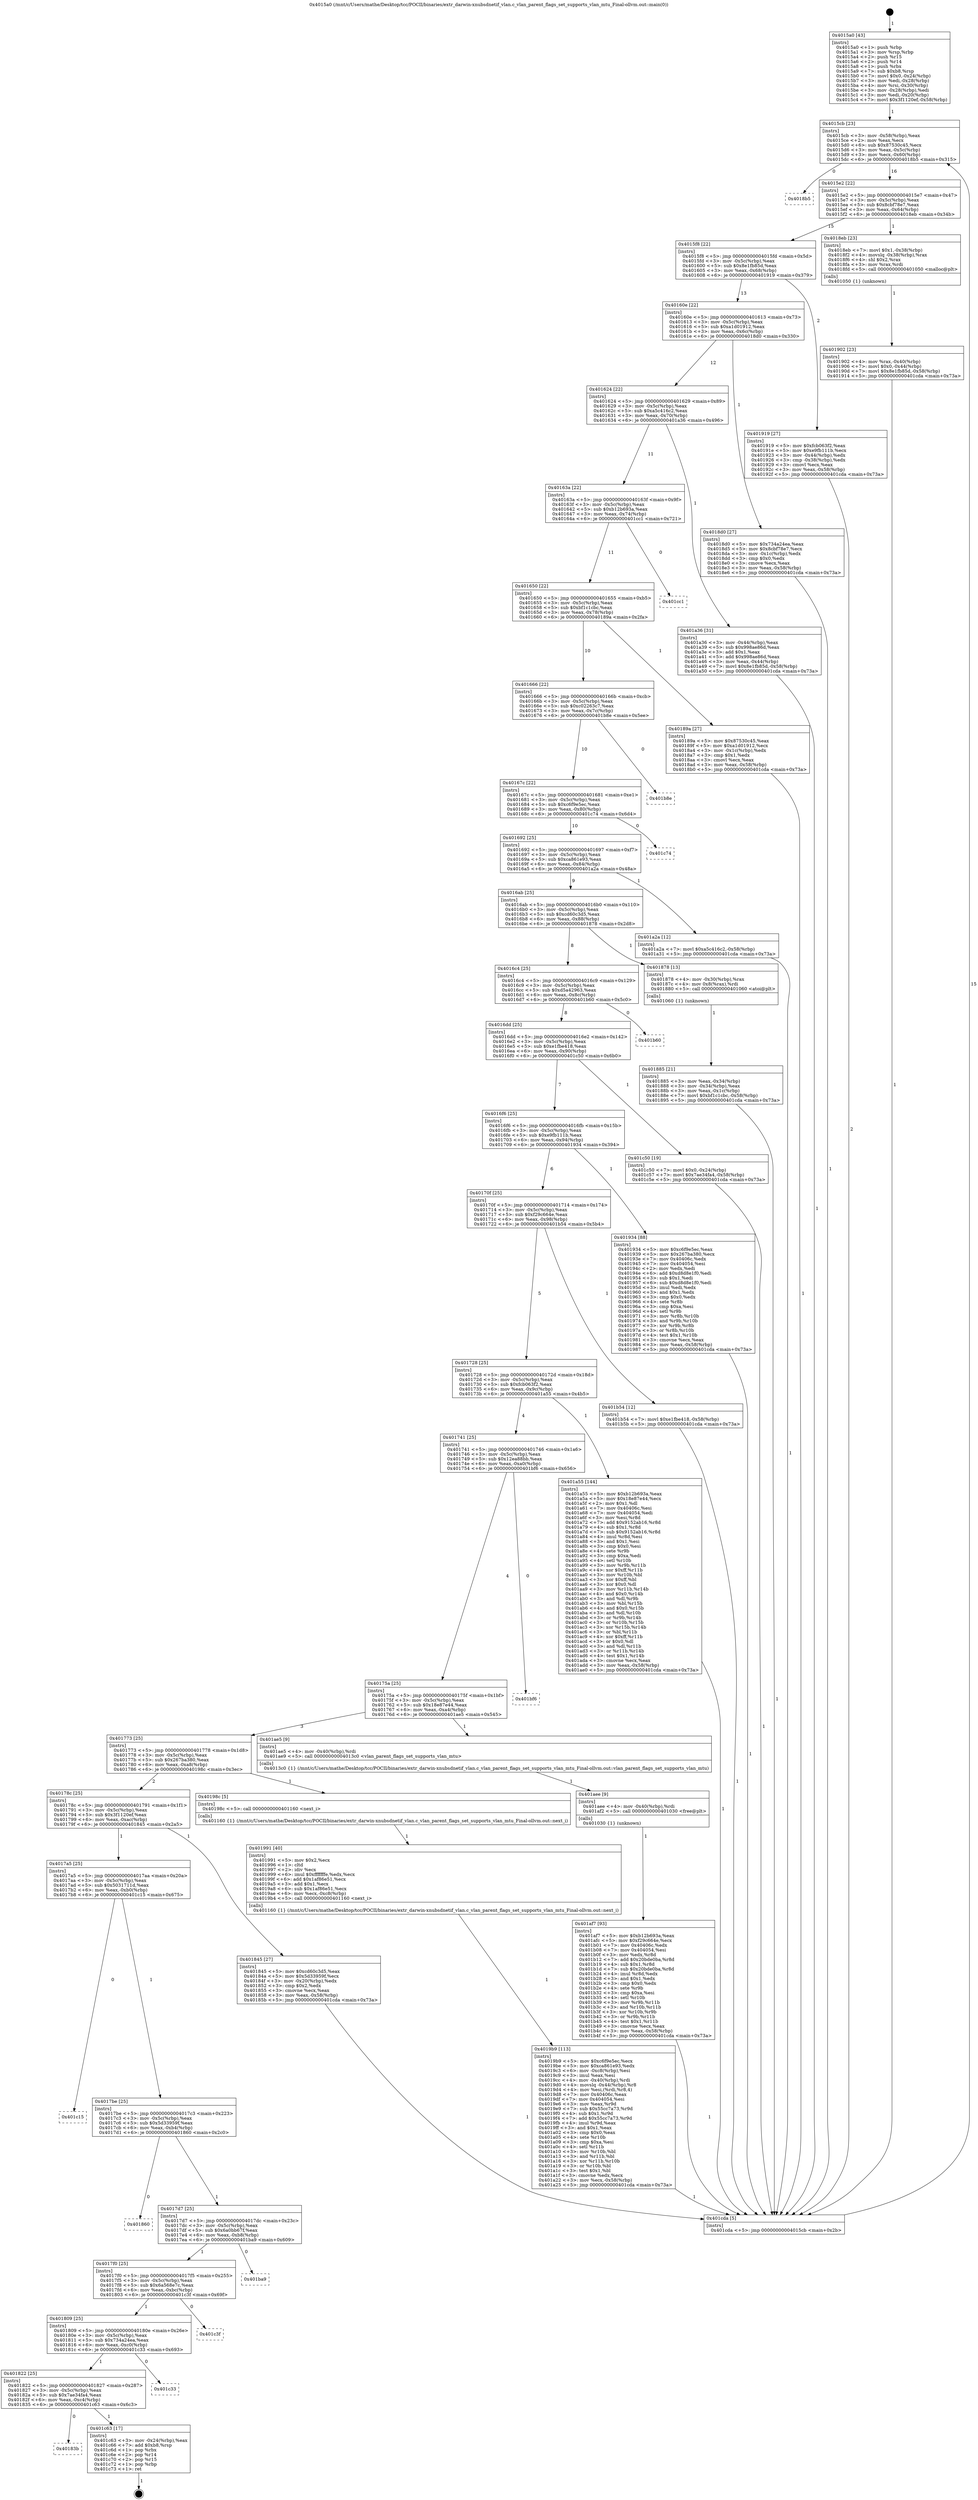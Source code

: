 digraph "0x4015a0" {
  label = "0x4015a0 (/mnt/c/Users/mathe/Desktop/tcc/POCII/binaries/extr_darwin-xnubsdnetif_vlan.c_vlan_parent_flags_set_supports_vlan_mtu_Final-ollvm.out::main(0))"
  labelloc = "t"
  node[shape=record]

  Entry [label="",width=0.3,height=0.3,shape=circle,fillcolor=black,style=filled]
  "0x4015cb" [label="{
     0x4015cb [23]\l
     | [instrs]\l
     &nbsp;&nbsp;0x4015cb \<+3\>: mov -0x58(%rbp),%eax\l
     &nbsp;&nbsp;0x4015ce \<+2\>: mov %eax,%ecx\l
     &nbsp;&nbsp;0x4015d0 \<+6\>: sub $0x87530c45,%ecx\l
     &nbsp;&nbsp;0x4015d6 \<+3\>: mov %eax,-0x5c(%rbp)\l
     &nbsp;&nbsp;0x4015d9 \<+3\>: mov %ecx,-0x60(%rbp)\l
     &nbsp;&nbsp;0x4015dc \<+6\>: je 00000000004018b5 \<main+0x315\>\l
  }"]
  "0x4018b5" [label="{
     0x4018b5\l
  }", style=dashed]
  "0x4015e2" [label="{
     0x4015e2 [22]\l
     | [instrs]\l
     &nbsp;&nbsp;0x4015e2 \<+5\>: jmp 00000000004015e7 \<main+0x47\>\l
     &nbsp;&nbsp;0x4015e7 \<+3\>: mov -0x5c(%rbp),%eax\l
     &nbsp;&nbsp;0x4015ea \<+5\>: sub $0x8cbf78e7,%eax\l
     &nbsp;&nbsp;0x4015ef \<+3\>: mov %eax,-0x64(%rbp)\l
     &nbsp;&nbsp;0x4015f2 \<+6\>: je 00000000004018eb \<main+0x34b\>\l
  }"]
  Exit [label="",width=0.3,height=0.3,shape=circle,fillcolor=black,style=filled,peripheries=2]
  "0x4018eb" [label="{
     0x4018eb [23]\l
     | [instrs]\l
     &nbsp;&nbsp;0x4018eb \<+7\>: movl $0x1,-0x38(%rbp)\l
     &nbsp;&nbsp;0x4018f2 \<+4\>: movslq -0x38(%rbp),%rax\l
     &nbsp;&nbsp;0x4018f6 \<+4\>: shl $0x2,%rax\l
     &nbsp;&nbsp;0x4018fa \<+3\>: mov %rax,%rdi\l
     &nbsp;&nbsp;0x4018fd \<+5\>: call 0000000000401050 \<malloc@plt\>\l
     | [calls]\l
     &nbsp;&nbsp;0x401050 \{1\} (unknown)\l
  }"]
  "0x4015f8" [label="{
     0x4015f8 [22]\l
     | [instrs]\l
     &nbsp;&nbsp;0x4015f8 \<+5\>: jmp 00000000004015fd \<main+0x5d\>\l
     &nbsp;&nbsp;0x4015fd \<+3\>: mov -0x5c(%rbp),%eax\l
     &nbsp;&nbsp;0x401600 \<+5\>: sub $0x8e1fb85d,%eax\l
     &nbsp;&nbsp;0x401605 \<+3\>: mov %eax,-0x68(%rbp)\l
     &nbsp;&nbsp;0x401608 \<+6\>: je 0000000000401919 \<main+0x379\>\l
  }"]
  "0x40183b" [label="{
     0x40183b\l
  }", style=dashed]
  "0x401919" [label="{
     0x401919 [27]\l
     | [instrs]\l
     &nbsp;&nbsp;0x401919 \<+5\>: mov $0xfcb063f2,%eax\l
     &nbsp;&nbsp;0x40191e \<+5\>: mov $0xe9fb111b,%ecx\l
     &nbsp;&nbsp;0x401923 \<+3\>: mov -0x44(%rbp),%edx\l
     &nbsp;&nbsp;0x401926 \<+3\>: cmp -0x38(%rbp),%edx\l
     &nbsp;&nbsp;0x401929 \<+3\>: cmovl %ecx,%eax\l
     &nbsp;&nbsp;0x40192c \<+3\>: mov %eax,-0x58(%rbp)\l
     &nbsp;&nbsp;0x40192f \<+5\>: jmp 0000000000401cda \<main+0x73a\>\l
  }"]
  "0x40160e" [label="{
     0x40160e [22]\l
     | [instrs]\l
     &nbsp;&nbsp;0x40160e \<+5\>: jmp 0000000000401613 \<main+0x73\>\l
     &nbsp;&nbsp;0x401613 \<+3\>: mov -0x5c(%rbp),%eax\l
     &nbsp;&nbsp;0x401616 \<+5\>: sub $0xa1d01912,%eax\l
     &nbsp;&nbsp;0x40161b \<+3\>: mov %eax,-0x6c(%rbp)\l
     &nbsp;&nbsp;0x40161e \<+6\>: je 00000000004018d0 \<main+0x330\>\l
  }"]
  "0x401c63" [label="{
     0x401c63 [17]\l
     | [instrs]\l
     &nbsp;&nbsp;0x401c63 \<+3\>: mov -0x24(%rbp),%eax\l
     &nbsp;&nbsp;0x401c66 \<+7\>: add $0xb8,%rsp\l
     &nbsp;&nbsp;0x401c6d \<+1\>: pop %rbx\l
     &nbsp;&nbsp;0x401c6e \<+2\>: pop %r14\l
     &nbsp;&nbsp;0x401c70 \<+2\>: pop %r15\l
     &nbsp;&nbsp;0x401c72 \<+1\>: pop %rbp\l
     &nbsp;&nbsp;0x401c73 \<+1\>: ret\l
  }"]
  "0x4018d0" [label="{
     0x4018d0 [27]\l
     | [instrs]\l
     &nbsp;&nbsp;0x4018d0 \<+5\>: mov $0x734a24ea,%eax\l
     &nbsp;&nbsp;0x4018d5 \<+5\>: mov $0x8cbf78e7,%ecx\l
     &nbsp;&nbsp;0x4018da \<+3\>: mov -0x1c(%rbp),%edx\l
     &nbsp;&nbsp;0x4018dd \<+3\>: cmp $0x0,%edx\l
     &nbsp;&nbsp;0x4018e0 \<+3\>: cmove %ecx,%eax\l
     &nbsp;&nbsp;0x4018e3 \<+3\>: mov %eax,-0x58(%rbp)\l
     &nbsp;&nbsp;0x4018e6 \<+5\>: jmp 0000000000401cda \<main+0x73a\>\l
  }"]
  "0x401624" [label="{
     0x401624 [22]\l
     | [instrs]\l
     &nbsp;&nbsp;0x401624 \<+5\>: jmp 0000000000401629 \<main+0x89\>\l
     &nbsp;&nbsp;0x401629 \<+3\>: mov -0x5c(%rbp),%eax\l
     &nbsp;&nbsp;0x40162c \<+5\>: sub $0xa5c416c2,%eax\l
     &nbsp;&nbsp;0x401631 \<+3\>: mov %eax,-0x70(%rbp)\l
     &nbsp;&nbsp;0x401634 \<+6\>: je 0000000000401a36 \<main+0x496\>\l
  }"]
  "0x401822" [label="{
     0x401822 [25]\l
     | [instrs]\l
     &nbsp;&nbsp;0x401822 \<+5\>: jmp 0000000000401827 \<main+0x287\>\l
     &nbsp;&nbsp;0x401827 \<+3\>: mov -0x5c(%rbp),%eax\l
     &nbsp;&nbsp;0x40182a \<+5\>: sub $0x7ae34fa4,%eax\l
     &nbsp;&nbsp;0x40182f \<+6\>: mov %eax,-0xc4(%rbp)\l
     &nbsp;&nbsp;0x401835 \<+6\>: je 0000000000401c63 \<main+0x6c3\>\l
  }"]
  "0x401a36" [label="{
     0x401a36 [31]\l
     | [instrs]\l
     &nbsp;&nbsp;0x401a36 \<+3\>: mov -0x44(%rbp),%eax\l
     &nbsp;&nbsp;0x401a39 \<+5\>: sub $0x998ae86d,%eax\l
     &nbsp;&nbsp;0x401a3e \<+3\>: add $0x1,%eax\l
     &nbsp;&nbsp;0x401a41 \<+5\>: add $0x998ae86d,%eax\l
     &nbsp;&nbsp;0x401a46 \<+3\>: mov %eax,-0x44(%rbp)\l
     &nbsp;&nbsp;0x401a49 \<+7\>: movl $0x8e1fb85d,-0x58(%rbp)\l
     &nbsp;&nbsp;0x401a50 \<+5\>: jmp 0000000000401cda \<main+0x73a\>\l
  }"]
  "0x40163a" [label="{
     0x40163a [22]\l
     | [instrs]\l
     &nbsp;&nbsp;0x40163a \<+5\>: jmp 000000000040163f \<main+0x9f\>\l
     &nbsp;&nbsp;0x40163f \<+3\>: mov -0x5c(%rbp),%eax\l
     &nbsp;&nbsp;0x401642 \<+5\>: sub $0xb12b693a,%eax\l
     &nbsp;&nbsp;0x401647 \<+3\>: mov %eax,-0x74(%rbp)\l
     &nbsp;&nbsp;0x40164a \<+6\>: je 0000000000401cc1 \<main+0x721\>\l
  }"]
  "0x401c33" [label="{
     0x401c33\l
  }", style=dashed]
  "0x401cc1" [label="{
     0x401cc1\l
  }", style=dashed]
  "0x401650" [label="{
     0x401650 [22]\l
     | [instrs]\l
     &nbsp;&nbsp;0x401650 \<+5\>: jmp 0000000000401655 \<main+0xb5\>\l
     &nbsp;&nbsp;0x401655 \<+3\>: mov -0x5c(%rbp),%eax\l
     &nbsp;&nbsp;0x401658 \<+5\>: sub $0xbf1c1cbc,%eax\l
     &nbsp;&nbsp;0x40165d \<+3\>: mov %eax,-0x78(%rbp)\l
     &nbsp;&nbsp;0x401660 \<+6\>: je 000000000040189a \<main+0x2fa\>\l
  }"]
  "0x401809" [label="{
     0x401809 [25]\l
     | [instrs]\l
     &nbsp;&nbsp;0x401809 \<+5\>: jmp 000000000040180e \<main+0x26e\>\l
     &nbsp;&nbsp;0x40180e \<+3\>: mov -0x5c(%rbp),%eax\l
     &nbsp;&nbsp;0x401811 \<+5\>: sub $0x734a24ea,%eax\l
     &nbsp;&nbsp;0x401816 \<+6\>: mov %eax,-0xc0(%rbp)\l
     &nbsp;&nbsp;0x40181c \<+6\>: je 0000000000401c33 \<main+0x693\>\l
  }"]
  "0x40189a" [label="{
     0x40189a [27]\l
     | [instrs]\l
     &nbsp;&nbsp;0x40189a \<+5\>: mov $0x87530c45,%eax\l
     &nbsp;&nbsp;0x40189f \<+5\>: mov $0xa1d01912,%ecx\l
     &nbsp;&nbsp;0x4018a4 \<+3\>: mov -0x1c(%rbp),%edx\l
     &nbsp;&nbsp;0x4018a7 \<+3\>: cmp $0x1,%edx\l
     &nbsp;&nbsp;0x4018aa \<+3\>: cmovl %ecx,%eax\l
     &nbsp;&nbsp;0x4018ad \<+3\>: mov %eax,-0x58(%rbp)\l
     &nbsp;&nbsp;0x4018b0 \<+5\>: jmp 0000000000401cda \<main+0x73a\>\l
  }"]
  "0x401666" [label="{
     0x401666 [22]\l
     | [instrs]\l
     &nbsp;&nbsp;0x401666 \<+5\>: jmp 000000000040166b \<main+0xcb\>\l
     &nbsp;&nbsp;0x40166b \<+3\>: mov -0x5c(%rbp),%eax\l
     &nbsp;&nbsp;0x40166e \<+5\>: sub $0xc02263c7,%eax\l
     &nbsp;&nbsp;0x401673 \<+3\>: mov %eax,-0x7c(%rbp)\l
     &nbsp;&nbsp;0x401676 \<+6\>: je 0000000000401b8e \<main+0x5ee\>\l
  }"]
  "0x401c3f" [label="{
     0x401c3f\l
  }", style=dashed]
  "0x401b8e" [label="{
     0x401b8e\l
  }", style=dashed]
  "0x40167c" [label="{
     0x40167c [22]\l
     | [instrs]\l
     &nbsp;&nbsp;0x40167c \<+5\>: jmp 0000000000401681 \<main+0xe1\>\l
     &nbsp;&nbsp;0x401681 \<+3\>: mov -0x5c(%rbp),%eax\l
     &nbsp;&nbsp;0x401684 \<+5\>: sub $0xc6f9e5ec,%eax\l
     &nbsp;&nbsp;0x401689 \<+3\>: mov %eax,-0x80(%rbp)\l
     &nbsp;&nbsp;0x40168c \<+6\>: je 0000000000401c74 \<main+0x6d4\>\l
  }"]
  "0x4017f0" [label="{
     0x4017f0 [25]\l
     | [instrs]\l
     &nbsp;&nbsp;0x4017f0 \<+5\>: jmp 00000000004017f5 \<main+0x255\>\l
     &nbsp;&nbsp;0x4017f5 \<+3\>: mov -0x5c(%rbp),%eax\l
     &nbsp;&nbsp;0x4017f8 \<+5\>: sub $0x6a568e7c,%eax\l
     &nbsp;&nbsp;0x4017fd \<+6\>: mov %eax,-0xbc(%rbp)\l
     &nbsp;&nbsp;0x401803 \<+6\>: je 0000000000401c3f \<main+0x69f\>\l
  }"]
  "0x401c74" [label="{
     0x401c74\l
  }", style=dashed]
  "0x401692" [label="{
     0x401692 [25]\l
     | [instrs]\l
     &nbsp;&nbsp;0x401692 \<+5\>: jmp 0000000000401697 \<main+0xf7\>\l
     &nbsp;&nbsp;0x401697 \<+3\>: mov -0x5c(%rbp),%eax\l
     &nbsp;&nbsp;0x40169a \<+5\>: sub $0xca861e93,%eax\l
     &nbsp;&nbsp;0x40169f \<+6\>: mov %eax,-0x84(%rbp)\l
     &nbsp;&nbsp;0x4016a5 \<+6\>: je 0000000000401a2a \<main+0x48a\>\l
  }"]
  "0x401ba9" [label="{
     0x401ba9\l
  }", style=dashed]
  "0x401a2a" [label="{
     0x401a2a [12]\l
     | [instrs]\l
     &nbsp;&nbsp;0x401a2a \<+7\>: movl $0xa5c416c2,-0x58(%rbp)\l
     &nbsp;&nbsp;0x401a31 \<+5\>: jmp 0000000000401cda \<main+0x73a\>\l
  }"]
  "0x4016ab" [label="{
     0x4016ab [25]\l
     | [instrs]\l
     &nbsp;&nbsp;0x4016ab \<+5\>: jmp 00000000004016b0 \<main+0x110\>\l
     &nbsp;&nbsp;0x4016b0 \<+3\>: mov -0x5c(%rbp),%eax\l
     &nbsp;&nbsp;0x4016b3 \<+5\>: sub $0xcd60c3d5,%eax\l
     &nbsp;&nbsp;0x4016b8 \<+6\>: mov %eax,-0x88(%rbp)\l
     &nbsp;&nbsp;0x4016be \<+6\>: je 0000000000401878 \<main+0x2d8\>\l
  }"]
  "0x4017d7" [label="{
     0x4017d7 [25]\l
     | [instrs]\l
     &nbsp;&nbsp;0x4017d7 \<+5\>: jmp 00000000004017dc \<main+0x23c\>\l
     &nbsp;&nbsp;0x4017dc \<+3\>: mov -0x5c(%rbp),%eax\l
     &nbsp;&nbsp;0x4017df \<+5\>: sub $0x6a0bb67f,%eax\l
     &nbsp;&nbsp;0x4017e4 \<+6\>: mov %eax,-0xb8(%rbp)\l
     &nbsp;&nbsp;0x4017ea \<+6\>: je 0000000000401ba9 \<main+0x609\>\l
  }"]
  "0x401878" [label="{
     0x401878 [13]\l
     | [instrs]\l
     &nbsp;&nbsp;0x401878 \<+4\>: mov -0x30(%rbp),%rax\l
     &nbsp;&nbsp;0x40187c \<+4\>: mov 0x8(%rax),%rdi\l
     &nbsp;&nbsp;0x401880 \<+5\>: call 0000000000401060 \<atoi@plt\>\l
     | [calls]\l
     &nbsp;&nbsp;0x401060 \{1\} (unknown)\l
  }"]
  "0x4016c4" [label="{
     0x4016c4 [25]\l
     | [instrs]\l
     &nbsp;&nbsp;0x4016c4 \<+5\>: jmp 00000000004016c9 \<main+0x129\>\l
     &nbsp;&nbsp;0x4016c9 \<+3\>: mov -0x5c(%rbp),%eax\l
     &nbsp;&nbsp;0x4016cc \<+5\>: sub $0xd5a42963,%eax\l
     &nbsp;&nbsp;0x4016d1 \<+6\>: mov %eax,-0x8c(%rbp)\l
     &nbsp;&nbsp;0x4016d7 \<+6\>: je 0000000000401b60 \<main+0x5c0\>\l
  }"]
  "0x401860" [label="{
     0x401860\l
  }", style=dashed]
  "0x401b60" [label="{
     0x401b60\l
  }", style=dashed]
  "0x4016dd" [label="{
     0x4016dd [25]\l
     | [instrs]\l
     &nbsp;&nbsp;0x4016dd \<+5\>: jmp 00000000004016e2 \<main+0x142\>\l
     &nbsp;&nbsp;0x4016e2 \<+3\>: mov -0x5c(%rbp),%eax\l
     &nbsp;&nbsp;0x4016e5 \<+5\>: sub $0xe1fbe418,%eax\l
     &nbsp;&nbsp;0x4016ea \<+6\>: mov %eax,-0x90(%rbp)\l
     &nbsp;&nbsp;0x4016f0 \<+6\>: je 0000000000401c50 \<main+0x6b0\>\l
  }"]
  "0x4017be" [label="{
     0x4017be [25]\l
     | [instrs]\l
     &nbsp;&nbsp;0x4017be \<+5\>: jmp 00000000004017c3 \<main+0x223\>\l
     &nbsp;&nbsp;0x4017c3 \<+3\>: mov -0x5c(%rbp),%eax\l
     &nbsp;&nbsp;0x4017c6 \<+5\>: sub $0x5d33959f,%eax\l
     &nbsp;&nbsp;0x4017cb \<+6\>: mov %eax,-0xb4(%rbp)\l
     &nbsp;&nbsp;0x4017d1 \<+6\>: je 0000000000401860 \<main+0x2c0\>\l
  }"]
  "0x401c50" [label="{
     0x401c50 [19]\l
     | [instrs]\l
     &nbsp;&nbsp;0x401c50 \<+7\>: movl $0x0,-0x24(%rbp)\l
     &nbsp;&nbsp;0x401c57 \<+7\>: movl $0x7ae34fa4,-0x58(%rbp)\l
     &nbsp;&nbsp;0x401c5e \<+5\>: jmp 0000000000401cda \<main+0x73a\>\l
  }"]
  "0x4016f6" [label="{
     0x4016f6 [25]\l
     | [instrs]\l
     &nbsp;&nbsp;0x4016f6 \<+5\>: jmp 00000000004016fb \<main+0x15b\>\l
     &nbsp;&nbsp;0x4016fb \<+3\>: mov -0x5c(%rbp),%eax\l
     &nbsp;&nbsp;0x4016fe \<+5\>: sub $0xe9fb111b,%eax\l
     &nbsp;&nbsp;0x401703 \<+6\>: mov %eax,-0x94(%rbp)\l
     &nbsp;&nbsp;0x401709 \<+6\>: je 0000000000401934 \<main+0x394\>\l
  }"]
  "0x401c15" [label="{
     0x401c15\l
  }", style=dashed]
  "0x401934" [label="{
     0x401934 [88]\l
     | [instrs]\l
     &nbsp;&nbsp;0x401934 \<+5\>: mov $0xc6f9e5ec,%eax\l
     &nbsp;&nbsp;0x401939 \<+5\>: mov $0x267ba380,%ecx\l
     &nbsp;&nbsp;0x40193e \<+7\>: mov 0x40406c,%edx\l
     &nbsp;&nbsp;0x401945 \<+7\>: mov 0x404054,%esi\l
     &nbsp;&nbsp;0x40194c \<+2\>: mov %edx,%edi\l
     &nbsp;&nbsp;0x40194e \<+6\>: add $0xd8d8e1f0,%edi\l
     &nbsp;&nbsp;0x401954 \<+3\>: sub $0x1,%edi\l
     &nbsp;&nbsp;0x401957 \<+6\>: sub $0xd8d8e1f0,%edi\l
     &nbsp;&nbsp;0x40195d \<+3\>: imul %edi,%edx\l
     &nbsp;&nbsp;0x401960 \<+3\>: and $0x1,%edx\l
     &nbsp;&nbsp;0x401963 \<+3\>: cmp $0x0,%edx\l
     &nbsp;&nbsp;0x401966 \<+4\>: sete %r8b\l
     &nbsp;&nbsp;0x40196a \<+3\>: cmp $0xa,%esi\l
     &nbsp;&nbsp;0x40196d \<+4\>: setl %r9b\l
     &nbsp;&nbsp;0x401971 \<+3\>: mov %r8b,%r10b\l
     &nbsp;&nbsp;0x401974 \<+3\>: and %r9b,%r10b\l
     &nbsp;&nbsp;0x401977 \<+3\>: xor %r9b,%r8b\l
     &nbsp;&nbsp;0x40197a \<+3\>: or %r8b,%r10b\l
     &nbsp;&nbsp;0x40197d \<+4\>: test $0x1,%r10b\l
     &nbsp;&nbsp;0x401981 \<+3\>: cmovne %ecx,%eax\l
     &nbsp;&nbsp;0x401984 \<+3\>: mov %eax,-0x58(%rbp)\l
     &nbsp;&nbsp;0x401987 \<+5\>: jmp 0000000000401cda \<main+0x73a\>\l
  }"]
  "0x40170f" [label="{
     0x40170f [25]\l
     | [instrs]\l
     &nbsp;&nbsp;0x40170f \<+5\>: jmp 0000000000401714 \<main+0x174\>\l
     &nbsp;&nbsp;0x401714 \<+3\>: mov -0x5c(%rbp),%eax\l
     &nbsp;&nbsp;0x401717 \<+5\>: sub $0xf29c664e,%eax\l
     &nbsp;&nbsp;0x40171c \<+6\>: mov %eax,-0x98(%rbp)\l
     &nbsp;&nbsp;0x401722 \<+6\>: je 0000000000401b54 \<main+0x5b4\>\l
  }"]
  "0x401af7" [label="{
     0x401af7 [93]\l
     | [instrs]\l
     &nbsp;&nbsp;0x401af7 \<+5\>: mov $0xb12b693a,%eax\l
     &nbsp;&nbsp;0x401afc \<+5\>: mov $0xf29c664e,%ecx\l
     &nbsp;&nbsp;0x401b01 \<+7\>: mov 0x40406c,%edx\l
     &nbsp;&nbsp;0x401b08 \<+7\>: mov 0x404054,%esi\l
     &nbsp;&nbsp;0x401b0f \<+3\>: mov %edx,%r8d\l
     &nbsp;&nbsp;0x401b12 \<+7\>: add $0x20bde0ba,%r8d\l
     &nbsp;&nbsp;0x401b19 \<+4\>: sub $0x1,%r8d\l
     &nbsp;&nbsp;0x401b1d \<+7\>: sub $0x20bde0ba,%r8d\l
     &nbsp;&nbsp;0x401b24 \<+4\>: imul %r8d,%edx\l
     &nbsp;&nbsp;0x401b28 \<+3\>: and $0x1,%edx\l
     &nbsp;&nbsp;0x401b2b \<+3\>: cmp $0x0,%edx\l
     &nbsp;&nbsp;0x401b2e \<+4\>: sete %r9b\l
     &nbsp;&nbsp;0x401b32 \<+3\>: cmp $0xa,%esi\l
     &nbsp;&nbsp;0x401b35 \<+4\>: setl %r10b\l
     &nbsp;&nbsp;0x401b39 \<+3\>: mov %r9b,%r11b\l
     &nbsp;&nbsp;0x401b3c \<+3\>: and %r10b,%r11b\l
     &nbsp;&nbsp;0x401b3f \<+3\>: xor %r10b,%r9b\l
     &nbsp;&nbsp;0x401b42 \<+3\>: or %r9b,%r11b\l
     &nbsp;&nbsp;0x401b45 \<+4\>: test $0x1,%r11b\l
     &nbsp;&nbsp;0x401b49 \<+3\>: cmovne %ecx,%eax\l
     &nbsp;&nbsp;0x401b4c \<+3\>: mov %eax,-0x58(%rbp)\l
     &nbsp;&nbsp;0x401b4f \<+5\>: jmp 0000000000401cda \<main+0x73a\>\l
  }"]
  "0x401b54" [label="{
     0x401b54 [12]\l
     | [instrs]\l
     &nbsp;&nbsp;0x401b54 \<+7\>: movl $0xe1fbe418,-0x58(%rbp)\l
     &nbsp;&nbsp;0x401b5b \<+5\>: jmp 0000000000401cda \<main+0x73a\>\l
  }"]
  "0x401728" [label="{
     0x401728 [25]\l
     | [instrs]\l
     &nbsp;&nbsp;0x401728 \<+5\>: jmp 000000000040172d \<main+0x18d\>\l
     &nbsp;&nbsp;0x40172d \<+3\>: mov -0x5c(%rbp),%eax\l
     &nbsp;&nbsp;0x401730 \<+5\>: sub $0xfcb063f2,%eax\l
     &nbsp;&nbsp;0x401735 \<+6\>: mov %eax,-0x9c(%rbp)\l
     &nbsp;&nbsp;0x40173b \<+6\>: je 0000000000401a55 \<main+0x4b5\>\l
  }"]
  "0x401aee" [label="{
     0x401aee [9]\l
     | [instrs]\l
     &nbsp;&nbsp;0x401aee \<+4\>: mov -0x40(%rbp),%rdi\l
     &nbsp;&nbsp;0x401af2 \<+5\>: call 0000000000401030 \<free@plt\>\l
     | [calls]\l
     &nbsp;&nbsp;0x401030 \{1\} (unknown)\l
  }"]
  "0x401a55" [label="{
     0x401a55 [144]\l
     | [instrs]\l
     &nbsp;&nbsp;0x401a55 \<+5\>: mov $0xb12b693a,%eax\l
     &nbsp;&nbsp;0x401a5a \<+5\>: mov $0x18e87e44,%ecx\l
     &nbsp;&nbsp;0x401a5f \<+2\>: mov $0x1,%dl\l
     &nbsp;&nbsp;0x401a61 \<+7\>: mov 0x40406c,%esi\l
     &nbsp;&nbsp;0x401a68 \<+7\>: mov 0x404054,%edi\l
     &nbsp;&nbsp;0x401a6f \<+3\>: mov %esi,%r8d\l
     &nbsp;&nbsp;0x401a72 \<+7\>: add $0x9152ab16,%r8d\l
     &nbsp;&nbsp;0x401a79 \<+4\>: sub $0x1,%r8d\l
     &nbsp;&nbsp;0x401a7d \<+7\>: sub $0x9152ab16,%r8d\l
     &nbsp;&nbsp;0x401a84 \<+4\>: imul %r8d,%esi\l
     &nbsp;&nbsp;0x401a88 \<+3\>: and $0x1,%esi\l
     &nbsp;&nbsp;0x401a8b \<+3\>: cmp $0x0,%esi\l
     &nbsp;&nbsp;0x401a8e \<+4\>: sete %r9b\l
     &nbsp;&nbsp;0x401a92 \<+3\>: cmp $0xa,%edi\l
     &nbsp;&nbsp;0x401a95 \<+4\>: setl %r10b\l
     &nbsp;&nbsp;0x401a99 \<+3\>: mov %r9b,%r11b\l
     &nbsp;&nbsp;0x401a9c \<+4\>: xor $0xff,%r11b\l
     &nbsp;&nbsp;0x401aa0 \<+3\>: mov %r10b,%bl\l
     &nbsp;&nbsp;0x401aa3 \<+3\>: xor $0xff,%bl\l
     &nbsp;&nbsp;0x401aa6 \<+3\>: xor $0x0,%dl\l
     &nbsp;&nbsp;0x401aa9 \<+3\>: mov %r11b,%r14b\l
     &nbsp;&nbsp;0x401aac \<+4\>: and $0x0,%r14b\l
     &nbsp;&nbsp;0x401ab0 \<+3\>: and %dl,%r9b\l
     &nbsp;&nbsp;0x401ab3 \<+3\>: mov %bl,%r15b\l
     &nbsp;&nbsp;0x401ab6 \<+4\>: and $0x0,%r15b\l
     &nbsp;&nbsp;0x401aba \<+3\>: and %dl,%r10b\l
     &nbsp;&nbsp;0x401abd \<+3\>: or %r9b,%r14b\l
     &nbsp;&nbsp;0x401ac0 \<+3\>: or %r10b,%r15b\l
     &nbsp;&nbsp;0x401ac3 \<+3\>: xor %r15b,%r14b\l
     &nbsp;&nbsp;0x401ac6 \<+3\>: or %bl,%r11b\l
     &nbsp;&nbsp;0x401ac9 \<+4\>: xor $0xff,%r11b\l
     &nbsp;&nbsp;0x401acd \<+3\>: or $0x0,%dl\l
     &nbsp;&nbsp;0x401ad0 \<+3\>: and %dl,%r11b\l
     &nbsp;&nbsp;0x401ad3 \<+3\>: or %r11b,%r14b\l
     &nbsp;&nbsp;0x401ad6 \<+4\>: test $0x1,%r14b\l
     &nbsp;&nbsp;0x401ada \<+3\>: cmovne %ecx,%eax\l
     &nbsp;&nbsp;0x401add \<+3\>: mov %eax,-0x58(%rbp)\l
     &nbsp;&nbsp;0x401ae0 \<+5\>: jmp 0000000000401cda \<main+0x73a\>\l
  }"]
  "0x401741" [label="{
     0x401741 [25]\l
     | [instrs]\l
     &nbsp;&nbsp;0x401741 \<+5\>: jmp 0000000000401746 \<main+0x1a6\>\l
     &nbsp;&nbsp;0x401746 \<+3\>: mov -0x5c(%rbp),%eax\l
     &nbsp;&nbsp;0x401749 \<+5\>: sub $0x12ea88bb,%eax\l
     &nbsp;&nbsp;0x40174e \<+6\>: mov %eax,-0xa0(%rbp)\l
     &nbsp;&nbsp;0x401754 \<+6\>: je 0000000000401bf6 \<main+0x656\>\l
  }"]
  "0x4019b9" [label="{
     0x4019b9 [113]\l
     | [instrs]\l
     &nbsp;&nbsp;0x4019b9 \<+5\>: mov $0xc6f9e5ec,%ecx\l
     &nbsp;&nbsp;0x4019be \<+5\>: mov $0xca861e93,%edx\l
     &nbsp;&nbsp;0x4019c3 \<+6\>: mov -0xc8(%rbp),%esi\l
     &nbsp;&nbsp;0x4019c9 \<+3\>: imul %eax,%esi\l
     &nbsp;&nbsp;0x4019cc \<+4\>: mov -0x40(%rbp),%rdi\l
     &nbsp;&nbsp;0x4019d0 \<+4\>: movslq -0x44(%rbp),%r8\l
     &nbsp;&nbsp;0x4019d4 \<+4\>: mov %esi,(%rdi,%r8,4)\l
     &nbsp;&nbsp;0x4019d8 \<+7\>: mov 0x40406c,%eax\l
     &nbsp;&nbsp;0x4019df \<+7\>: mov 0x404054,%esi\l
     &nbsp;&nbsp;0x4019e6 \<+3\>: mov %eax,%r9d\l
     &nbsp;&nbsp;0x4019e9 \<+7\>: sub $0x55cc7a73,%r9d\l
     &nbsp;&nbsp;0x4019f0 \<+4\>: sub $0x1,%r9d\l
     &nbsp;&nbsp;0x4019f4 \<+7\>: add $0x55cc7a73,%r9d\l
     &nbsp;&nbsp;0x4019fb \<+4\>: imul %r9d,%eax\l
     &nbsp;&nbsp;0x4019ff \<+3\>: and $0x1,%eax\l
     &nbsp;&nbsp;0x401a02 \<+3\>: cmp $0x0,%eax\l
     &nbsp;&nbsp;0x401a05 \<+4\>: sete %r10b\l
     &nbsp;&nbsp;0x401a09 \<+3\>: cmp $0xa,%esi\l
     &nbsp;&nbsp;0x401a0c \<+4\>: setl %r11b\l
     &nbsp;&nbsp;0x401a10 \<+3\>: mov %r10b,%bl\l
     &nbsp;&nbsp;0x401a13 \<+3\>: and %r11b,%bl\l
     &nbsp;&nbsp;0x401a16 \<+3\>: xor %r11b,%r10b\l
     &nbsp;&nbsp;0x401a19 \<+3\>: or %r10b,%bl\l
     &nbsp;&nbsp;0x401a1c \<+3\>: test $0x1,%bl\l
     &nbsp;&nbsp;0x401a1f \<+3\>: cmovne %edx,%ecx\l
     &nbsp;&nbsp;0x401a22 \<+3\>: mov %ecx,-0x58(%rbp)\l
     &nbsp;&nbsp;0x401a25 \<+5\>: jmp 0000000000401cda \<main+0x73a\>\l
  }"]
  "0x401bf6" [label="{
     0x401bf6\l
  }", style=dashed]
  "0x40175a" [label="{
     0x40175a [25]\l
     | [instrs]\l
     &nbsp;&nbsp;0x40175a \<+5\>: jmp 000000000040175f \<main+0x1bf\>\l
     &nbsp;&nbsp;0x40175f \<+3\>: mov -0x5c(%rbp),%eax\l
     &nbsp;&nbsp;0x401762 \<+5\>: sub $0x18e87e44,%eax\l
     &nbsp;&nbsp;0x401767 \<+6\>: mov %eax,-0xa4(%rbp)\l
     &nbsp;&nbsp;0x40176d \<+6\>: je 0000000000401ae5 \<main+0x545\>\l
  }"]
  "0x401991" [label="{
     0x401991 [40]\l
     | [instrs]\l
     &nbsp;&nbsp;0x401991 \<+5\>: mov $0x2,%ecx\l
     &nbsp;&nbsp;0x401996 \<+1\>: cltd\l
     &nbsp;&nbsp;0x401997 \<+2\>: idiv %ecx\l
     &nbsp;&nbsp;0x401999 \<+6\>: imul $0xfffffffe,%edx,%ecx\l
     &nbsp;&nbsp;0x40199f \<+6\>: add $0x1af86e51,%ecx\l
     &nbsp;&nbsp;0x4019a5 \<+3\>: add $0x1,%ecx\l
     &nbsp;&nbsp;0x4019a8 \<+6\>: sub $0x1af86e51,%ecx\l
     &nbsp;&nbsp;0x4019ae \<+6\>: mov %ecx,-0xc8(%rbp)\l
     &nbsp;&nbsp;0x4019b4 \<+5\>: call 0000000000401160 \<next_i\>\l
     | [calls]\l
     &nbsp;&nbsp;0x401160 \{1\} (/mnt/c/Users/mathe/Desktop/tcc/POCII/binaries/extr_darwin-xnubsdnetif_vlan.c_vlan_parent_flags_set_supports_vlan_mtu_Final-ollvm.out::next_i)\l
  }"]
  "0x401ae5" [label="{
     0x401ae5 [9]\l
     | [instrs]\l
     &nbsp;&nbsp;0x401ae5 \<+4\>: mov -0x40(%rbp),%rdi\l
     &nbsp;&nbsp;0x401ae9 \<+5\>: call 00000000004013c0 \<vlan_parent_flags_set_supports_vlan_mtu\>\l
     | [calls]\l
     &nbsp;&nbsp;0x4013c0 \{1\} (/mnt/c/Users/mathe/Desktop/tcc/POCII/binaries/extr_darwin-xnubsdnetif_vlan.c_vlan_parent_flags_set_supports_vlan_mtu_Final-ollvm.out::vlan_parent_flags_set_supports_vlan_mtu)\l
  }"]
  "0x401773" [label="{
     0x401773 [25]\l
     | [instrs]\l
     &nbsp;&nbsp;0x401773 \<+5\>: jmp 0000000000401778 \<main+0x1d8\>\l
     &nbsp;&nbsp;0x401778 \<+3\>: mov -0x5c(%rbp),%eax\l
     &nbsp;&nbsp;0x40177b \<+5\>: sub $0x267ba380,%eax\l
     &nbsp;&nbsp;0x401780 \<+6\>: mov %eax,-0xa8(%rbp)\l
     &nbsp;&nbsp;0x401786 \<+6\>: je 000000000040198c \<main+0x3ec\>\l
  }"]
  "0x401902" [label="{
     0x401902 [23]\l
     | [instrs]\l
     &nbsp;&nbsp;0x401902 \<+4\>: mov %rax,-0x40(%rbp)\l
     &nbsp;&nbsp;0x401906 \<+7\>: movl $0x0,-0x44(%rbp)\l
     &nbsp;&nbsp;0x40190d \<+7\>: movl $0x8e1fb85d,-0x58(%rbp)\l
     &nbsp;&nbsp;0x401914 \<+5\>: jmp 0000000000401cda \<main+0x73a\>\l
  }"]
  "0x40198c" [label="{
     0x40198c [5]\l
     | [instrs]\l
     &nbsp;&nbsp;0x40198c \<+5\>: call 0000000000401160 \<next_i\>\l
     | [calls]\l
     &nbsp;&nbsp;0x401160 \{1\} (/mnt/c/Users/mathe/Desktop/tcc/POCII/binaries/extr_darwin-xnubsdnetif_vlan.c_vlan_parent_flags_set_supports_vlan_mtu_Final-ollvm.out::next_i)\l
  }"]
  "0x40178c" [label="{
     0x40178c [25]\l
     | [instrs]\l
     &nbsp;&nbsp;0x40178c \<+5\>: jmp 0000000000401791 \<main+0x1f1\>\l
     &nbsp;&nbsp;0x401791 \<+3\>: mov -0x5c(%rbp),%eax\l
     &nbsp;&nbsp;0x401794 \<+5\>: sub $0x3f1120ef,%eax\l
     &nbsp;&nbsp;0x401799 \<+6\>: mov %eax,-0xac(%rbp)\l
     &nbsp;&nbsp;0x40179f \<+6\>: je 0000000000401845 \<main+0x2a5\>\l
  }"]
  "0x401885" [label="{
     0x401885 [21]\l
     | [instrs]\l
     &nbsp;&nbsp;0x401885 \<+3\>: mov %eax,-0x34(%rbp)\l
     &nbsp;&nbsp;0x401888 \<+3\>: mov -0x34(%rbp),%eax\l
     &nbsp;&nbsp;0x40188b \<+3\>: mov %eax,-0x1c(%rbp)\l
     &nbsp;&nbsp;0x40188e \<+7\>: movl $0xbf1c1cbc,-0x58(%rbp)\l
     &nbsp;&nbsp;0x401895 \<+5\>: jmp 0000000000401cda \<main+0x73a\>\l
  }"]
  "0x401845" [label="{
     0x401845 [27]\l
     | [instrs]\l
     &nbsp;&nbsp;0x401845 \<+5\>: mov $0xcd60c3d5,%eax\l
     &nbsp;&nbsp;0x40184a \<+5\>: mov $0x5d33959f,%ecx\l
     &nbsp;&nbsp;0x40184f \<+3\>: mov -0x20(%rbp),%edx\l
     &nbsp;&nbsp;0x401852 \<+3\>: cmp $0x2,%edx\l
     &nbsp;&nbsp;0x401855 \<+3\>: cmovne %ecx,%eax\l
     &nbsp;&nbsp;0x401858 \<+3\>: mov %eax,-0x58(%rbp)\l
     &nbsp;&nbsp;0x40185b \<+5\>: jmp 0000000000401cda \<main+0x73a\>\l
  }"]
  "0x4017a5" [label="{
     0x4017a5 [25]\l
     | [instrs]\l
     &nbsp;&nbsp;0x4017a5 \<+5\>: jmp 00000000004017aa \<main+0x20a\>\l
     &nbsp;&nbsp;0x4017aa \<+3\>: mov -0x5c(%rbp),%eax\l
     &nbsp;&nbsp;0x4017ad \<+5\>: sub $0x5031711d,%eax\l
     &nbsp;&nbsp;0x4017b2 \<+6\>: mov %eax,-0xb0(%rbp)\l
     &nbsp;&nbsp;0x4017b8 \<+6\>: je 0000000000401c15 \<main+0x675\>\l
  }"]
  "0x401cda" [label="{
     0x401cda [5]\l
     | [instrs]\l
     &nbsp;&nbsp;0x401cda \<+5\>: jmp 00000000004015cb \<main+0x2b\>\l
  }"]
  "0x4015a0" [label="{
     0x4015a0 [43]\l
     | [instrs]\l
     &nbsp;&nbsp;0x4015a0 \<+1\>: push %rbp\l
     &nbsp;&nbsp;0x4015a1 \<+3\>: mov %rsp,%rbp\l
     &nbsp;&nbsp;0x4015a4 \<+2\>: push %r15\l
     &nbsp;&nbsp;0x4015a6 \<+2\>: push %r14\l
     &nbsp;&nbsp;0x4015a8 \<+1\>: push %rbx\l
     &nbsp;&nbsp;0x4015a9 \<+7\>: sub $0xb8,%rsp\l
     &nbsp;&nbsp;0x4015b0 \<+7\>: movl $0x0,-0x24(%rbp)\l
     &nbsp;&nbsp;0x4015b7 \<+3\>: mov %edi,-0x28(%rbp)\l
     &nbsp;&nbsp;0x4015ba \<+4\>: mov %rsi,-0x30(%rbp)\l
     &nbsp;&nbsp;0x4015be \<+3\>: mov -0x28(%rbp),%edi\l
     &nbsp;&nbsp;0x4015c1 \<+3\>: mov %edi,-0x20(%rbp)\l
     &nbsp;&nbsp;0x4015c4 \<+7\>: movl $0x3f1120ef,-0x58(%rbp)\l
  }"]
  Entry -> "0x4015a0" [label=" 1"]
  "0x4015cb" -> "0x4018b5" [label=" 0"]
  "0x4015cb" -> "0x4015e2" [label=" 16"]
  "0x401c63" -> Exit [label=" 1"]
  "0x4015e2" -> "0x4018eb" [label=" 1"]
  "0x4015e2" -> "0x4015f8" [label=" 15"]
  "0x401822" -> "0x40183b" [label=" 0"]
  "0x4015f8" -> "0x401919" [label=" 2"]
  "0x4015f8" -> "0x40160e" [label=" 13"]
  "0x401822" -> "0x401c63" [label=" 1"]
  "0x40160e" -> "0x4018d0" [label=" 1"]
  "0x40160e" -> "0x401624" [label=" 12"]
  "0x401809" -> "0x401822" [label=" 1"]
  "0x401624" -> "0x401a36" [label=" 1"]
  "0x401624" -> "0x40163a" [label=" 11"]
  "0x401809" -> "0x401c33" [label=" 0"]
  "0x40163a" -> "0x401cc1" [label=" 0"]
  "0x40163a" -> "0x401650" [label=" 11"]
  "0x4017f0" -> "0x401809" [label=" 1"]
  "0x401650" -> "0x40189a" [label=" 1"]
  "0x401650" -> "0x401666" [label=" 10"]
  "0x4017f0" -> "0x401c3f" [label=" 0"]
  "0x401666" -> "0x401b8e" [label=" 0"]
  "0x401666" -> "0x40167c" [label=" 10"]
  "0x4017d7" -> "0x4017f0" [label=" 1"]
  "0x40167c" -> "0x401c74" [label=" 0"]
  "0x40167c" -> "0x401692" [label=" 10"]
  "0x4017d7" -> "0x401ba9" [label=" 0"]
  "0x401692" -> "0x401a2a" [label=" 1"]
  "0x401692" -> "0x4016ab" [label=" 9"]
  "0x4017be" -> "0x4017d7" [label=" 1"]
  "0x4016ab" -> "0x401878" [label=" 1"]
  "0x4016ab" -> "0x4016c4" [label=" 8"]
  "0x4017be" -> "0x401860" [label=" 0"]
  "0x4016c4" -> "0x401b60" [label=" 0"]
  "0x4016c4" -> "0x4016dd" [label=" 8"]
  "0x4017a5" -> "0x4017be" [label=" 1"]
  "0x4016dd" -> "0x401c50" [label=" 1"]
  "0x4016dd" -> "0x4016f6" [label=" 7"]
  "0x4017a5" -> "0x401c15" [label=" 0"]
  "0x4016f6" -> "0x401934" [label=" 1"]
  "0x4016f6" -> "0x40170f" [label=" 6"]
  "0x401c50" -> "0x401cda" [label=" 1"]
  "0x40170f" -> "0x401b54" [label=" 1"]
  "0x40170f" -> "0x401728" [label=" 5"]
  "0x401b54" -> "0x401cda" [label=" 1"]
  "0x401728" -> "0x401a55" [label=" 1"]
  "0x401728" -> "0x401741" [label=" 4"]
  "0x401af7" -> "0x401cda" [label=" 1"]
  "0x401741" -> "0x401bf6" [label=" 0"]
  "0x401741" -> "0x40175a" [label=" 4"]
  "0x401aee" -> "0x401af7" [label=" 1"]
  "0x40175a" -> "0x401ae5" [label=" 1"]
  "0x40175a" -> "0x401773" [label=" 3"]
  "0x401ae5" -> "0x401aee" [label=" 1"]
  "0x401773" -> "0x40198c" [label=" 1"]
  "0x401773" -> "0x40178c" [label=" 2"]
  "0x401a55" -> "0x401cda" [label=" 1"]
  "0x40178c" -> "0x401845" [label=" 1"]
  "0x40178c" -> "0x4017a5" [label=" 1"]
  "0x401845" -> "0x401cda" [label=" 1"]
  "0x4015a0" -> "0x4015cb" [label=" 1"]
  "0x401cda" -> "0x4015cb" [label=" 15"]
  "0x401878" -> "0x401885" [label=" 1"]
  "0x401885" -> "0x401cda" [label=" 1"]
  "0x40189a" -> "0x401cda" [label=" 1"]
  "0x4018d0" -> "0x401cda" [label=" 1"]
  "0x4018eb" -> "0x401902" [label=" 1"]
  "0x401902" -> "0x401cda" [label=" 1"]
  "0x401919" -> "0x401cda" [label=" 2"]
  "0x401934" -> "0x401cda" [label=" 1"]
  "0x40198c" -> "0x401991" [label=" 1"]
  "0x401991" -> "0x4019b9" [label=" 1"]
  "0x4019b9" -> "0x401cda" [label=" 1"]
  "0x401a2a" -> "0x401cda" [label=" 1"]
  "0x401a36" -> "0x401cda" [label=" 1"]
}
